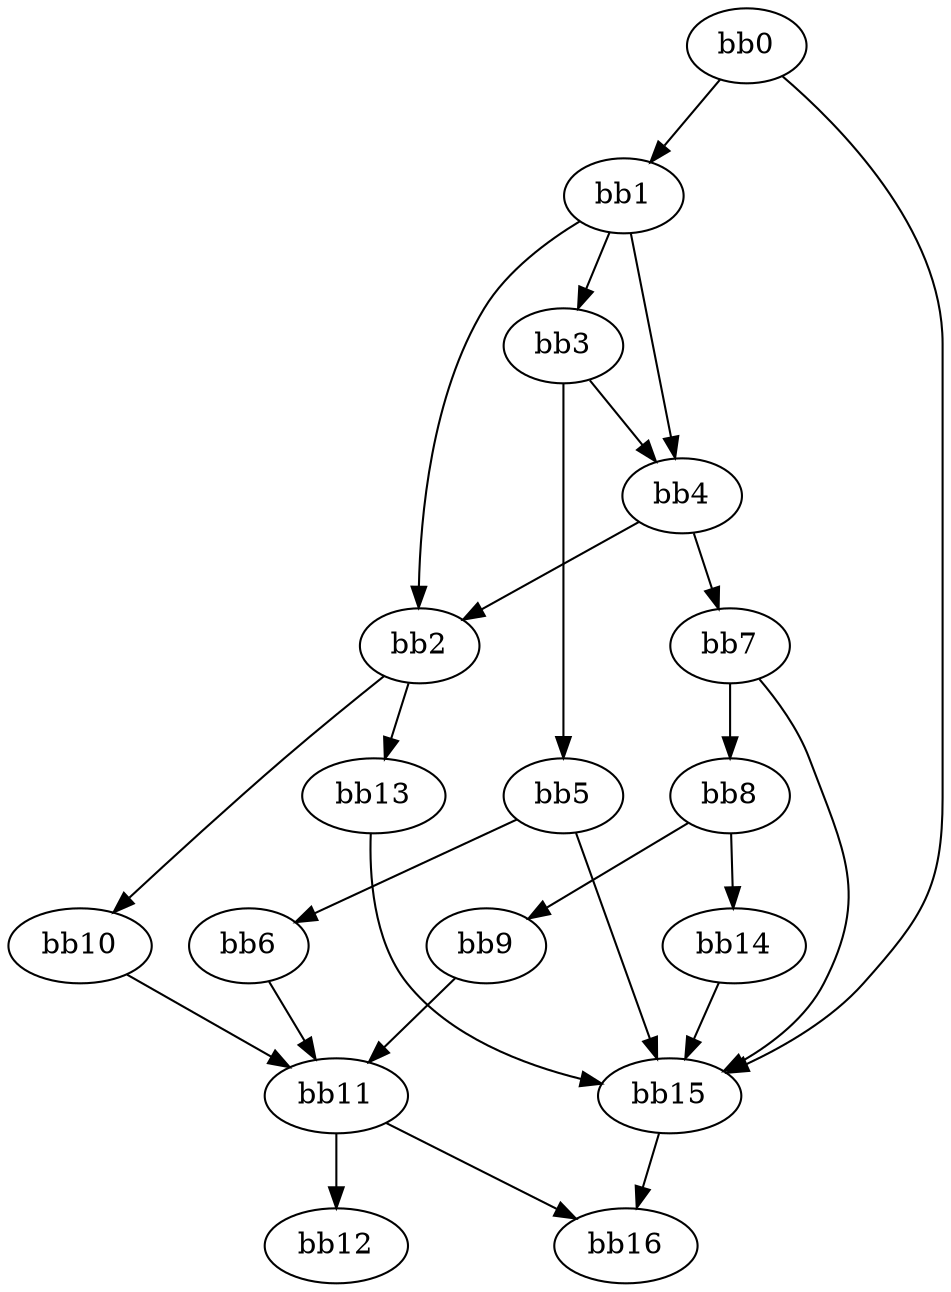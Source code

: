 digraph {
    0 [ label = "bb0\l" ]
    1 [ label = "bb1\l" ]
    2 [ label = "bb2\l" ]
    3 [ label = "bb3\l" ]
    4 [ label = "bb4\l" ]
    5 [ label = "bb5\l" ]
    6 [ label = "bb6\l" ]
    7 [ label = "bb7\l" ]
    8 [ label = "bb8\l" ]
    9 [ label = "bb9\l" ]
    10 [ label = "bb10\l" ]
    11 [ label = "bb11\l" ]
    12 [ label = "bb12\l" ]
    13 [ label = "bb13\l" ]
    14 [ label = "bb14\l" ]
    15 [ label = "bb15\l" ]
    16 [ label = "bb16\l" ]
    0 -> 1 [ ]
    0 -> 15 [ ]
    1 -> 2 [ ]
    1 -> 3 [ ]
    1 -> 4 [ ]
    2 -> 10 [ ]
    2 -> 13 [ ]
    3 -> 4 [ ]
    3 -> 5 [ ]
    4 -> 2 [ ]
    4 -> 7 [ ]
    5 -> 6 [ ]
    5 -> 15 [ ]
    6 -> 11 [ ]
    7 -> 8 [ ]
    7 -> 15 [ ]
    8 -> 9 [ ]
    8 -> 14 [ ]
    9 -> 11 [ ]
    10 -> 11 [ ]
    11 -> 12 [ ]
    11 -> 16 [ ]
    13 -> 15 [ ]
    14 -> 15 [ ]
    15 -> 16 [ ]
}

